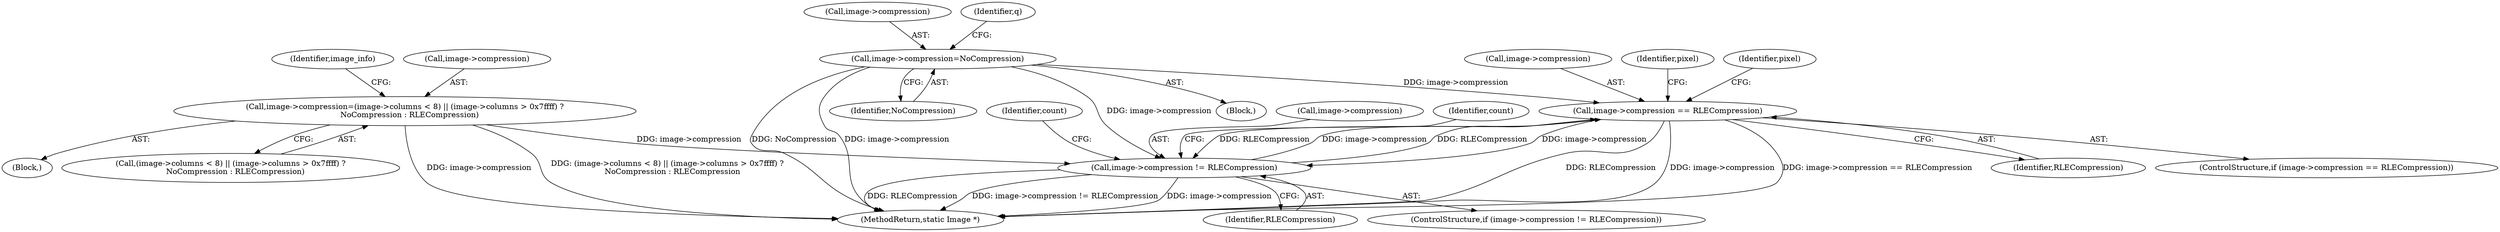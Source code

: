digraph "0_ImageMagick_97aa7d7cfd2027f6ba7ce42caf8b798541b9cdc6@pointer" {
"1001226" [label="(Call,image->compression == RLECompression)"];
"1000943" [label="(Call,image->compression != RLECompression)"];
"1000856" [label="(Call,image->compression=(image->columns < 8) || (image->columns > 0x7ffff) ?\n    NoCompression : RLECompression)"];
"1001226" [label="(Call,image->compression == RLECompression)"];
"1001042" [label="(Call,image->compression=NoCompression)"];
"1001043" [label="(Call,image->compression)"];
"1001227" [label="(Call,image->compression)"];
"1001042" [label="(Call,image->compression=NoCompression)"];
"1000877" [label="(Identifier,image_info)"];
"1000856" [label="(Call,image->compression=(image->columns < 8) || (image->columns > 0x7ffff) ?\n    NoCompression : RLECompression)"];
"1001013" [label="(Block,)"];
"1001191" [label="(Identifier,q)"];
"1000944" [label="(Call,image->compression)"];
"1000860" [label="(Call,(image->columns < 8) || (image->columns > 0x7ffff) ?\n    NoCompression : RLECompression)"];
"1001225" [label="(ControlStructure,if (image->compression == RLECompression))"];
"1000943" [label="(Call,image->compression != RLECompression)"];
"1000981" [label="(Identifier,count)"];
"1001226" [label="(Call,image->compression == RLECompression)"];
"1001425" [label="(MethodReturn,static Image *)"];
"1000947" [label="(Identifier,RLECompression)"];
"1001280" [label="(Identifier,pixel)"];
"1001230" [label="(Identifier,RLECompression)"];
"1000109" [label="(Block,)"];
"1000950" [label="(Identifier,count)"];
"1000942" [label="(ControlStructure,if (image->compression != RLECompression))"];
"1001234" [label="(Identifier,pixel)"];
"1000857" [label="(Call,image->compression)"];
"1001046" [label="(Identifier,NoCompression)"];
"1001226" -> "1001225"  [label="AST: "];
"1001226" -> "1001230"  [label="CFG: "];
"1001227" -> "1001226"  [label="AST: "];
"1001230" -> "1001226"  [label="AST: "];
"1001234" -> "1001226"  [label="CFG: "];
"1001280" -> "1001226"  [label="CFG: "];
"1001226" -> "1001425"  [label="DDG: RLECompression"];
"1001226" -> "1001425"  [label="DDG: image->compression"];
"1001226" -> "1001425"  [label="DDG: image->compression == RLECompression"];
"1001226" -> "1000943"  [label="DDG: image->compression"];
"1001226" -> "1000943"  [label="DDG: RLECompression"];
"1000943" -> "1001226"  [label="DDG: image->compression"];
"1000943" -> "1001226"  [label="DDG: RLECompression"];
"1001042" -> "1001226"  [label="DDG: image->compression"];
"1000943" -> "1000942"  [label="AST: "];
"1000943" -> "1000947"  [label="CFG: "];
"1000944" -> "1000943"  [label="AST: "];
"1000947" -> "1000943"  [label="AST: "];
"1000950" -> "1000943"  [label="CFG: "];
"1000981" -> "1000943"  [label="CFG: "];
"1000943" -> "1001425"  [label="DDG: image->compression != RLECompression"];
"1000943" -> "1001425"  [label="DDG: image->compression"];
"1000943" -> "1001425"  [label="DDG: RLECompression"];
"1000856" -> "1000943"  [label="DDG: image->compression"];
"1001042" -> "1000943"  [label="DDG: image->compression"];
"1000856" -> "1000109"  [label="AST: "];
"1000856" -> "1000860"  [label="CFG: "];
"1000857" -> "1000856"  [label="AST: "];
"1000860" -> "1000856"  [label="AST: "];
"1000877" -> "1000856"  [label="CFG: "];
"1000856" -> "1001425"  [label="DDG: image->compression"];
"1000856" -> "1001425"  [label="DDG: (image->columns < 8) || (image->columns > 0x7ffff) ?\n    NoCompression : RLECompression"];
"1001042" -> "1001013"  [label="AST: "];
"1001042" -> "1001046"  [label="CFG: "];
"1001043" -> "1001042"  [label="AST: "];
"1001046" -> "1001042"  [label="AST: "];
"1001191" -> "1001042"  [label="CFG: "];
"1001042" -> "1001425"  [label="DDG: image->compression"];
"1001042" -> "1001425"  [label="DDG: NoCompression"];
}

